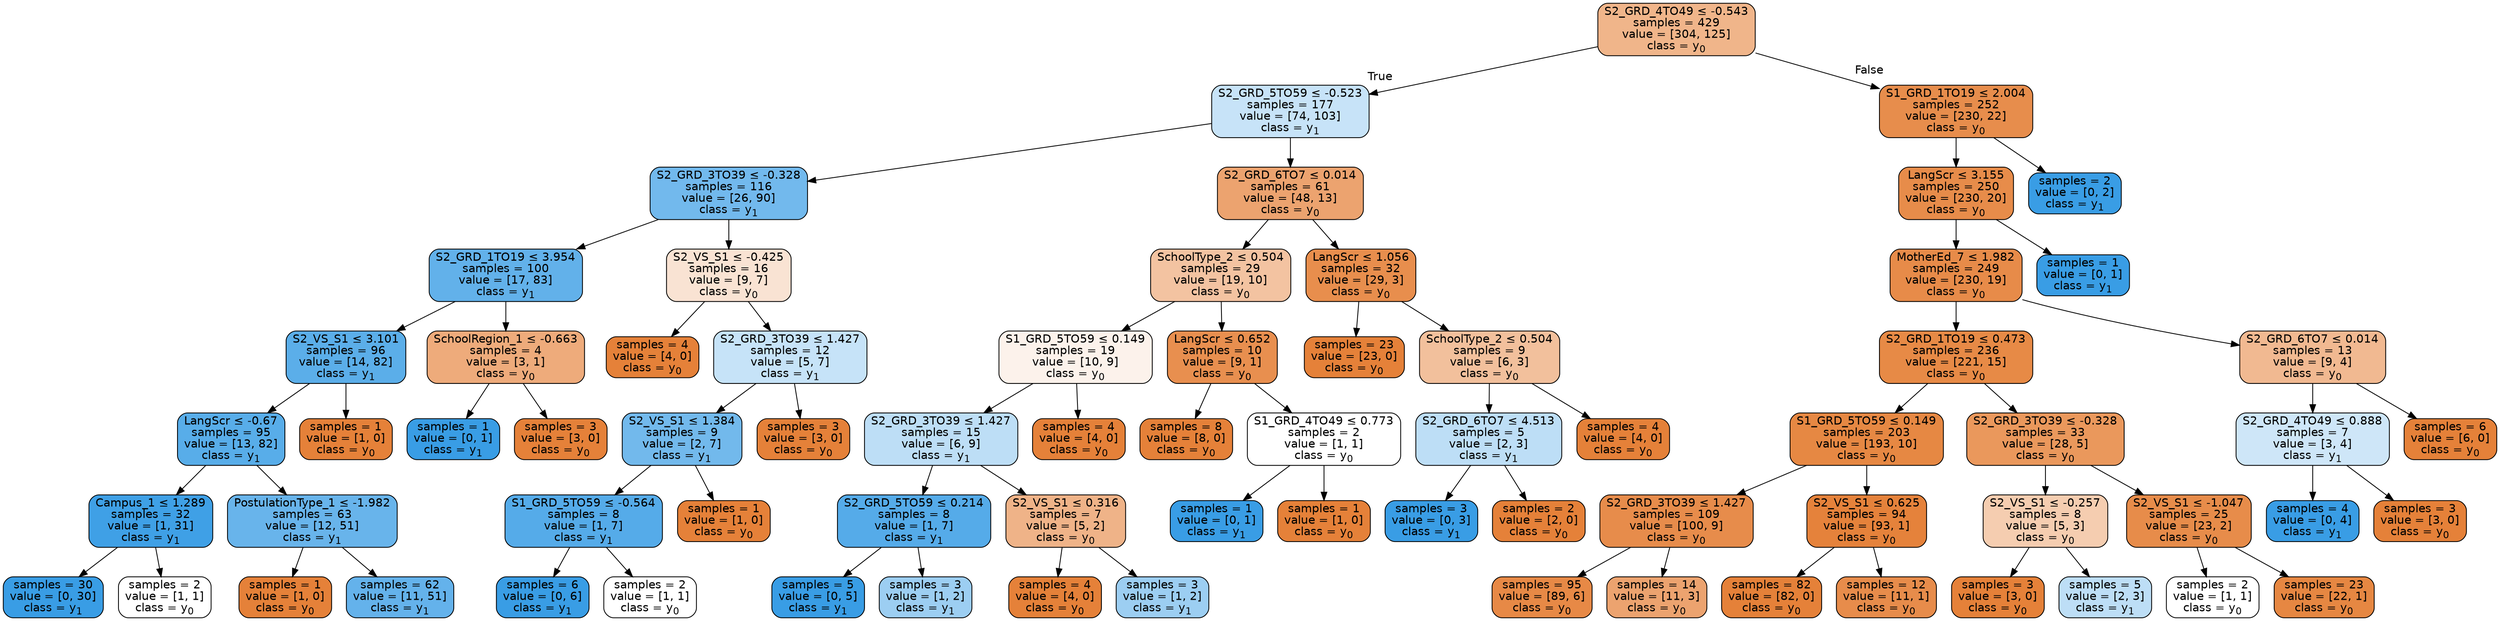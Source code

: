 digraph Tree {
node [shape=box, style="filled, rounded", color="black", fontname=helvetica] ;
edge [fontname=helvetica] ;
0 [label=<S2_GRD_4TO49 &le; -0.543<br/>samples = 429<br/>value = [304, 125]<br/>class = y<SUB>0</SUB>>, fillcolor="#f0b58a"] ;
1 [label=<S2_GRD_5TO59 &le; -0.523<br/>samples = 177<br/>value = [74, 103]<br/>class = y<SUB>1</SUB>>, fillcolor="#c7e3f8"] ;
0 -> 1 [labeldistance=2.5, labelangle=45, headlabel="True"] ;
2 [label=<S2_GRD_3TO39 &le; -0.328<br/>samples = 116<br/>value = [26, 90]<br/>class = y<SUB>1</SUB>>, fillcolor="#72b9ed"] ;
1 -> 2 ;
3 [label=<S2_GRD_1TO19 &le; 3.954<br/>samples = 100<br/>value = [17, 83]<br/>class = y<SUB>1</SUB>>, fillcolor="#62b1ea"] ;
2 -> 3 ;
4 [label=<S2_VS_S1 &le; 3.101<br/>samples = 96<br/>value = [14, 82]<br/>class = y<SUB>1</SUB>>, fillcolor="#5baee9"] ;
3 -> 4 ;
5 [label=<LangScr &le; -0.67<br/>samples = 95<br/>value = [13, 82]<br/>class = y<SUB>1</SUB>>, fillcolor="#58ade9"] ;
4 -> 5 ;
6 [label=<Campus_1 &le; 1.289<br/>samples = 32<br/>value = [1, 31]<br/>class = y<SUB>1</SUB>>, fillcolor="#3fa0e6"] ;
5 -> 6 ;
7 [label=<samples = 30<br/>value = [0, 30]<br/>class = y<SUB>1</SUB>>, fillcolor="#399de5"] ;
6 -> 7 ;
8 [label=<samples = 2<br/>value = [1, 1]<br/>class = y<SUB>0</SUB>>, fillcolor="#ffffff"] ;
6 -> 8 ;
9 [label=<PostulationType_1 &le; -1.982<br/>samples = 63<br/>value = [12, 51]<br/>class = y<SUB>1</SUB>>, fillcolor="#68b4eb"] ;
5 -> 9 ;
10 [label=<samples = 1<br/>value = [1, 0]<br/>class = y<SUB>0</SUB>>, fillcolor="#e58139"] ;
9 -> 10 ;
11 [label=<samples = 62<br/>value = [11, 51]<br/>class = y<SUB>1</SUB>>, fillcolor="#64b2eb"] ;
9 -> 11 ;
12 [label=<samples = 1<br/>value = [1, 0]<br/>class = y<SUB>0</SUB>>, fillcolor="#e58139"] ;
4 -> 12 ;
13 [label=<SchoolRegion_1 &le; -0.663<br/>samples = 4<br/>value = [3, 1]<br/>class = y<SUB>0</SUB>>, fillcolor="#eeab7b"] ;
3 -> 13 ;
14 [label=<samples = 1<br/>value = [0, 1]<br/>class = y<SUB>1</SUB>>, fillcolor="#399de5"] ;
13 -> 14 ;
15 [label=<samples = 3<br/>value = [3, 0]<br/>class = y<SUB>0</SUB>>, fillcolor="#e58139"] ;
13 -> 15 ;
16 [label=<S2_VS_S1 &le; -0.425<br/>samples = 16<br/>value = [9, 7]<br/>class = y<SUB>0</SUB>>, fillcolor="#f9e3d3"] ;
2 -> 16 ;
17 [label=<samples = 4<br/>value = [4, 0]<br/>class = y<SUB>0</SUB>>, fillcolor="#e58139"] ;
16 -> 17 ;
18 [label=<S2_GRD_3TO39 &le; 1.427<br/>samples = 12<br/>value = [5, 7]<br/>class = y<SUB>1</SUB>>, fillcolor="#c6e3f8"] ;
16 -> 18 ;
19 [label=<S2_VS_S1 &le; 1.384<br/>samples = 9<br/>value = [2, 7]<br/>class = y<SUB>1</SUB>>, fillcolor="#72b9ec"] ;
18 -> 19 ;
20 [label=<S1_GRD_5TO59 &le; -0.564<br/>samples = 8<br/>value = [1, 7]<br/>class = y<SUB>1</SUB>>, fillcolor="#55abe9"] ;
19 -> 20 ;
21 [label=<samples = 6<br/>value = [0, 6]<br/>class = y<SUB>1</SUB>>, fillcolor="#399de5"] ;
20 -> 21 ;
22 [label=<samples = 2<br/>value = [1, 1]<br/>class = y<SUB>0</SUB>>, fillcolor="#ffffff"] ;
20 -> 22 ;
23 [label=<samples = 1<br/>value = [1, 0]<br/>class = y<SUB>0</SUB>>, fillcolor="#e58139"] ;
19 -> 23 ;
24 [label=<samples = 3<br/>value = [3, 0]<br/>class = y<SUB>0</SUB>>, fillcolor="#e58139"] ;
18 -> 24 ;
25 [label=<S2_GRD_6TO7 &le; 0.014<br/>samples = 61<br/>value = [48, 13]<br/>class = y<SUB>0</SUB>>, fillcolor="#eca36f"] ;
1 -> 25 ;
26 [label=<SchoolType_2 &le; 0.504<br/>samples = 29<br/>value = [19, 10]<br/>class = y<SUB>0</SUB>>, fillcolor="#f3c3a1"] ;
25 -> 26 ;
27 [label=<S1_GRD_5TO59 &le; 0.149<br/>samples = 19<br/>value = [10, 9]<br/>class = y<SUB>0</SUB>>, fillcolor="#fcf2eb"] ;
26 -> 27 ;
28 [label=<S2_GRD_3TO39 &le; 1.427<br/>samples = 15<br/>value = [6, 9]<br/>class = y<SUB>1</SUB>>, fillcolor="#bddef6"] ;
27 -> 28 ;
29 [label=<S2_GRD_5TO59 &le; 0.214<br/>samples = 8<br/>value = [1, 7]<br/>class = y<SUB>1</SUB>>, fillcolor="#55abe9"] ;
28 -> 29 ;
30 [label=<samples = 5<br/>value = [0, 5]<br/>class = y<SUB>1</SUB>>, fillcolor="#399de5"] ;
29 -> 30 ;
31 [label=<samples = 3<br/>value = [1, 2]<br/>class = y<SUB>1</SUB>>, fillcolor="#9ccef2"] ;
29 -> 31 ;
32 [label=<S2_VS_S1 &le; 0.316<br/>samples = 7<br/>value = [5, 2]<br/>class = y<SUB>0</SUB>>, fillcolor="#efb388"] ;
28 -> 32 ;
33 [label=<samples = 4<br/>value = [4, 0]<br/>class = y<SUB>0</SUB>>, fillcolor="#e58139"] ;
32 -> 33 ;
34 [label=<samples = 3<br/>value = [1, 2]<br/>class = y<SUB>1</SUB>>, fillcolor="#9ccef2"] ;
32 -> 34 ;
35 [label=<samples = 4<br/>value = [4, 0]<br/>class = y<SUB>0</SUB>>, fillcolor="#e58139"] ;
27 -> 35 ;
36 [label=<LangScr &le; 0.652<br/>samples = 10<br/>value = [9, 1]<br/>class = y<SUB>0</SUB>>, fillcolor="#e88f4f"] ;
26 -> 36 ;
37 [label=<samples = 8<br/>value = [8, 0]<br/>class = y<SUB>0</SUB>>, fillcolor="#e58139"] ;
36 -> 37 ;
38 [label=<S1_GRD_4TO49 &le; 0.773<br/>samples = 2<br/>value = [1, 1]<br/>class = y<SUB>0</SUB>>, fillcolor="#ffffff"] ;
36 -> 38 ;
39 [label=<samples = 1<br/>value = [0, 1]<br/>class = y<SUB>1</SUB>>, fillcolor="#399de5"] ;
38 -> 39 ;
40 [label=<samples = 1<br/>value = [1, 0]<br/>class = y<SUB>0</SUB>>, fillcolor="#e58139"] ;
38 -> 40 ;
41 [label=<LangScr &le; 1.056<br/>samples = 32<br/>value = [29, 3]<br/>class = y<SUB>0</SUB>>, fillcolor="#e88e4d"] ;
25 -> 41 ;
42 [label=<samples = 23<br/>value = [23, 0]<br/>class = y<SUB>0</SUB>>, fillcolor="#e58139"] ;
41 -> 42 ;
43 [label=<SchoolType_2 &le; 0.504<br/>samples = 9<br/>value = [6, 3]<br/>class = y<SUB>0</SUB>>, fillcolor="#f2c09c"] ;
41 -> 43 ;
44 [label=<S2_GRD_6TO7 &le; 4.513<br/>samples = 5<br/>value = [2, 3]<br/>class = y<SUB>1</SUB>>, fillcolor="#bddef6"] ;
43 -> 44 ;
45 [label=<samples = 3<br/>value = [0, 3]<br/>class = y<SUB>1</SUB>>, fillcolor="#399de5"] ;
44 -> 45 ;
46 [label=<samples = 2<br/>value = [2, 0]<br/>class = y<SUB>0</SUB>>, fillcolor="#e58139"] ;
44 -> 46 ;
47 [label=<samples = 4<br/>value = [4, 0]<br/>class = y<SUB>0</SUB>>, fillcolor="#e58139"] ;
43 -> 47 ;
48 [label=<S1_GRD_1TO19 &le; 2.004<br/>samples = 252<br/>value = [230, 22]<br/>class = y<SUB>0</SUB>>, fillcolor="#e78d4c"] ;
0 -> 48 [labeldistance=2.5, labelangle=-45, headlabel="False"] ;
49 [label=<LangScr &le; 3.155<br/>samples = 250<br/>value = [230, 20]<br/>class = y<SUB>0</SUB>>, fillcolor="#e78c4a"] ;
48 -> 49 ;
50 [label=<MotherEd_7 &le; 1.982<br/>samples = 249<br/>value = [230, 19]<br/>class = y<SUB>0</SUB>>, fillcolor="#e78b49"] ;
49 -> 50 ;
51 [label=<S2_GRD_1TO19 &le; 0.473<br/>samples = 236<br/>value = [221, 15]<br/>class = y<SUB>0</SUB>>, fillcolor="#e78a46"] ;
50 -> 51 ;
52 [label=<S1_GRD_5TO59 &le; 0.149<br/>samples = 203<br/>value = [193, 10]<br/>class = y<SUB>0</SUB>>, fillcolor="#e68843"] ;
51 -> 52 ;
53 [label=<S2_GRD_3TO39 &le; 1.427<br/>samples = 109<br/>value = [100, 9]<br/>class = y<SUB>0</SUB>>, fillcolor="#e78c4b"] ;
52 -> 53 ;
54 [label=<samples = 95<br/>value = [89, 6]<br/>class = y<SUB>0</SUB>>, fillcolor="#e78946"] ;
53 -> 54 ;
55 [label=<samples = 14<br/>value = [11, 3]<br/>class = y<SUB>0</SUB>>, fillcolor="#eca36f"] ;
53 -> 55 ;
56 [label=<S2_VS_S1 &le; 0.625<br/>samples = 94<br/>value = [93, 1]<br/>class = y<SUB>0</SUB>>, fillcolor="#e5823b"] ;
52 -> 56 ;
57 [label=<samples = 82<br/>value = [82, 0]<br/>class = y<SUB>0</SUB>>, fillcolor="#e58139"] ;
56 -> 57 ;
58 [label=<samples = 12<br/>value = [11, 1]<br/>class = y<SUB>0</SUB>>, fillcolor="#e78c4b"] ;
56 -> 58 ;
59 [label=<S2_GRD_3TO39 &le; -0.328<br/>samples = 33<br/>value = [28, 5]<br/>class = y<SUB>0</SUB>>, fillcolor="#ea985c"] ;
51 -> 59 ;
60 [label=<S2_VS_S1 &le; -0.257<br/>samples = 8<br/>value = [5, 3]<br/>class = y<SUB>0</SUB>>, fillcolor="#f5cdb0"] ;
59 -> 60 ;
61 [label=<samples = 3<br/>value = [3, 0]<br/>class = y<SUB>0</SUB>>, fillcolor="#e58139"] ;
60 -> 61 ;
62 [label=<samples = 5<br/>value = [2, 3]<br/>class = y<SUB>1</SUB>>, fillcolor="#bddef6"] ;
60 -> 62 ;
63 [label=<S2_VS_S1 &le; -1.047<br/>samples = 25<br/>value = [23, 2]<br/>class = y<SUB>0</SUB>>, fillcolor="#e78c4a"] ;
59 -> 63 ;
64 [label=<samples = 2<br/>value = [1, 1]<br/>class = y<SUB>0</SUB>>, fillcolor="#ffffff"] ;
63 -> 64 ;
65 [label=<samples = 23<br/>value = [22, 1]<br/>class = y<SUB>0</SUB>>, fillcolor="#e68742"] ;
63 -> 65 ;
66 [label=<S2_GRD_6TO7 &le; 0.014<br/>samples = 13<br/>value = [9, 4]<br/>class = y<SUB>0</SUB>>, fillcolor="#f1b991"] ;
50 -> 66 ;
67 [label=<S2_GRD_4TO49 &le; 0.888<br/>samples = 7<br/>value = [3, 4]<br/>class = y<SUB>1</SUB>>, fillcolor="#cee6f8"] ;
66 -> 67 ;
68 [label=<samples = 4<br/>value = [0, 4]<br/>class = y<SUB>1</SUB>>, fillcolor="#399de5"] ;
67 -> 68 ;
69 [label=<samples = 3<br/>value = [3, 0]<br/>class = y<SUB>0</SUB>>, fillcolor="#e58139"] ;
67 -> 69 ;
70 [label=<samples = 6<br/>value = [6, 0]<br/>class = y<SUB>0</SUB>>, fillcolor="#e58139"] ;
66 -> 70 ;
71 [label=<samples = 1<br/>value = [0, 1]<br/>class = y<SUB>1</SUB>>, fillcolor="#399de5"] ;
49 -> 71 ;
72 [label=<samples = 2<br/>value = [0, 2]<br/>class = y<SUB>1</SUB>>, fillcolor="#399de5"] ;
48 -> 72 ;
}